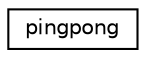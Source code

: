 digraph "Graphical Class Hierarchy"
{
  edge [fontname="Helvetica",fontsize="10",labelfontname="Helvetica",labelfontsize="10"];
  node [fontname="Helvetica",fontsize="10",shape=record];
  rankdir="LR";
  Node0 [label="pingpong",height=0.2,width=0.4,color="black", fillcolor="white", style="filled",URL="$structpingpong.html"];
}
